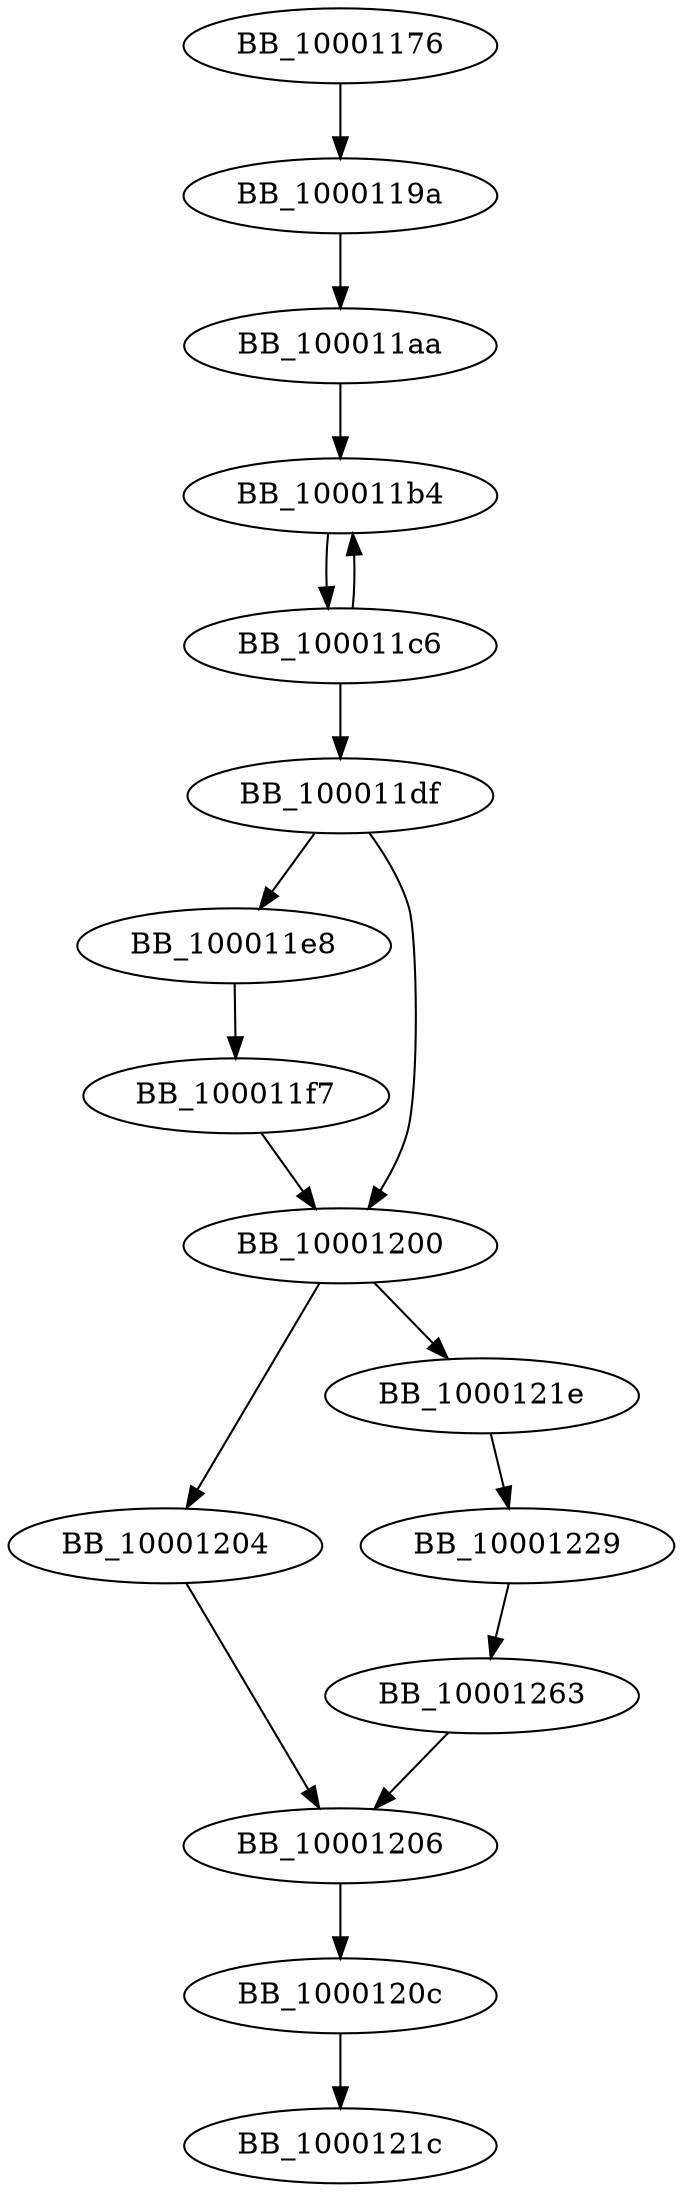 DiGraph sub_10001176{
BB_10001176->BB_1000119a
BB_1000119a->BB_100011aa
BB_100011aa->BB_100011b4
BB_100011b4->BB_100011c6
BB_100011c6->BB_100011b4
BB_100011c6->BB_100011df
BB_100011df->BB_100011e8
BB_100011df->BB_10001200
BB_100011e8->BB_100011f7
BB_100011f7->BB_10001200
BB_10001200->BB_10001204
BB_10001200->BB_1000121e
BB_10001204->BB_10001206
BB_10001206->BB_1000120c
BB_1000120c->BB_1000121c
BB_1000121e->BB_10001229
BB_10001229->BB_10001263
BB_10001263->BB_10001206
}
